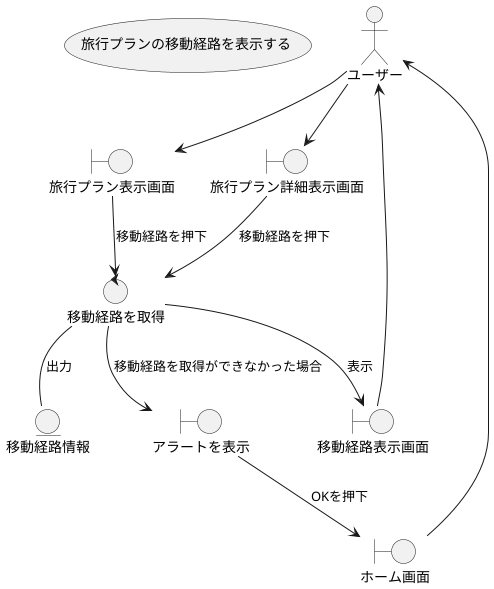 @startuml

usecase 旅行プランの移動経路を表示する

actor ユーザー

boundary ホーム画面
boundary アラートを表示
boundary 旅行プラン表示画面
boundary 旅行プラン詳細表示画面
boundary 移動経路表示画面

control 移動経路を取得

entity 移動経路情報

ユーザー --> 旅行プラン表示画面
ユーザー --> 旅行プラン詳細表示画面

旅行プラン表示画面 --> 移動経路を取得 : 移動経路を押下
旅行プラン詳細表示画面 --> 移動経路を取得 : 移動経路を押下
移動経路を取得 -- 移動経路情報 : 出力
移動経路を取得 --> アラートを表示 : 移動経路を取得ができなかった場合
アラートを表示 --> ホーム画面 : OKを押下
ホーム画面 --> ユーザー
移動経路を取得 --> 移動経路表示画面 : 表示
移動経路表示画面 --> ユーザー

@enduml